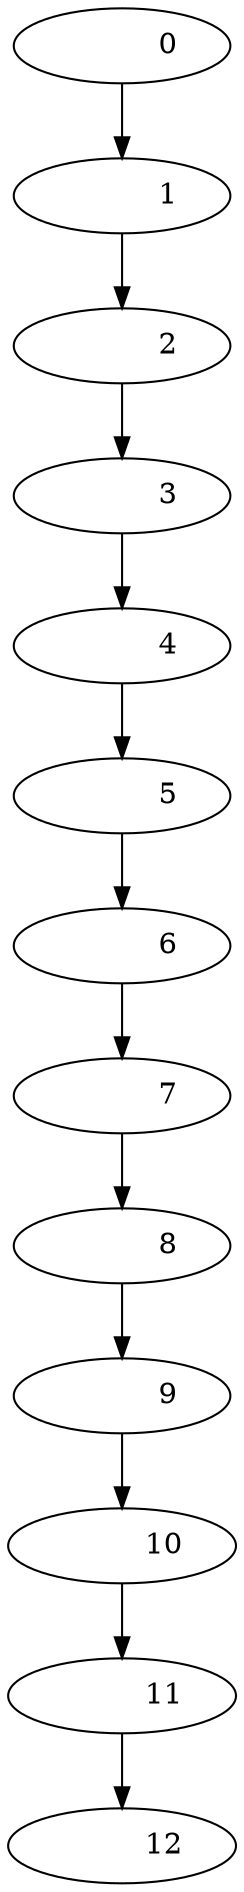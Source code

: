  digraph G {
 "Nodo77167b3d-4be1-4f07-4e6a-e8ecd62a8470"[label = "           0 "]
 "Nodo77167b3d-4be1-4f07-4e6a-e8ecd62a8470"->"Nodo62661594-1c0d-419f-763c-91e51ee6ad65"
 "Nodo62661594-1c0d-419f-763c-91e51ee6ad65"[label = "           1 "]
 "Nodo62661594-1c0d-419f-763c-91e51ee6ad65"->"Nodofc0a5b45-d228-4359-5c91-56ecff821fa6"
 "Nodofc0a5b45-d228-4359-5c91-56ecff821fa6"[label = "           2 "]
 "Nodofc0a5b45-d228-4359-5c91-56ecff821fa6"->"Nodo998dc5c2-cd2b-4bd1-5ab3-8a287e9e6643"
 "Nodo998dc5c2-cd2b-4bd1-5ab3-8a287e9e6643"[label = "           3 "]
 "Nodo998dc5c2-cd2b-4bd1-5ab3-8a287e9e6643"->"Nodofb0fc416-1759-48d9-4469-6c8ddb5f2a4c"
 "Nodofb0fc416-1759-48d9-4469-6c8ddb5f2a4c"[label = "           4 "]
 "Nodofb0fc416-1759-48d9-4469-6c8ddb5f2a4c"->"Nodof2a6e8a4-9509-49aa-48b1-4b4a3be65896"
 "Nodof2a6e8a4-9509-49aa-48b1-4b4a3be65896"[label = "           5 "]
 "Nodof2a6e8a4-9509-49aa-48b1-4b4a3be65896"->"Nodofc3565db-c819-4439-5294-ed78ffef0b1d"
 "Nodofc3565db-c819-4439-5294-ed78ffef0b1d"[label = "           6 "]
 "Nodofc3565db-c819-4439-5294-ed78ffef0b1d"->"Nodof5c7fdc3-a84c-4965-5f17-e48a7d7fc188"
 "Nodof5c7fdc3-a84c-4965-5f17-e48a7d7fc188"[label = "           7 "]
 "Nodof5c7fdc3-a84c-4965-5f17-e48a7d7fc188"->"Nodo5958dcf2-f764-4b96-648a-2d91e7df7d22"
 "Nodo5958dcf2-f764-4b96-648a-2d91e7df7d22"[label = "           8 "]
 "Nodo5958dcf2-f764-4b96-648a-2d91e7df7d22"->"Nodoa34d758f-931e-461c-7bb6-640cf7ce09bf"
 "Nodoa34d758f-931e-461c-7bb6-640cf7ce09bf"[label = "           9 "]
 "Nodoa34d758f-931e-461c-7bb6-640cf7ce09bf"->"Nodoec365016-b78e-4948-456d-32e7f3ff5bff"
 "Nodoec365016-b78e-4948-456d-32e7f3ff5bff"[label = "          10 "]
 "Nodoec365016-b78e-4948-456d-32e7f3ff5bff"->"Nodof3e59205-c991-4432-6d12-5268fffc1032"
 "Nodof3e59205-c991-4432-6d12-5268fffc1032"[label = "          11 "]
 "Nodof3e59205-c991-4432-6d12-5268fffc1032"->"Nodo75836276-f1a0-4319-561e-264db5ee5b06"
 "Nodo75836276-f1a0-4319-561e-264db5ee5b06"[label = "          12 "]
 }
